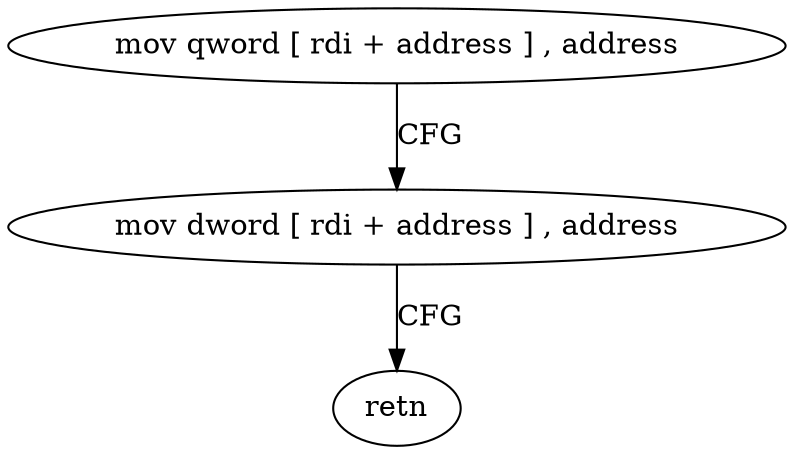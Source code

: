 digraph "func" {
"4235520" [label = "mov qword [ rdi + address ] , address" ]
"4235528" [label = "mov dword [ rdi + address ] , address" ]
"4235535" [label = "retn" ]
"4235520" -> "4235528" [ label = "CFG" ]
"4235528" -> "4235535" [ label = "CFG" ]
}
